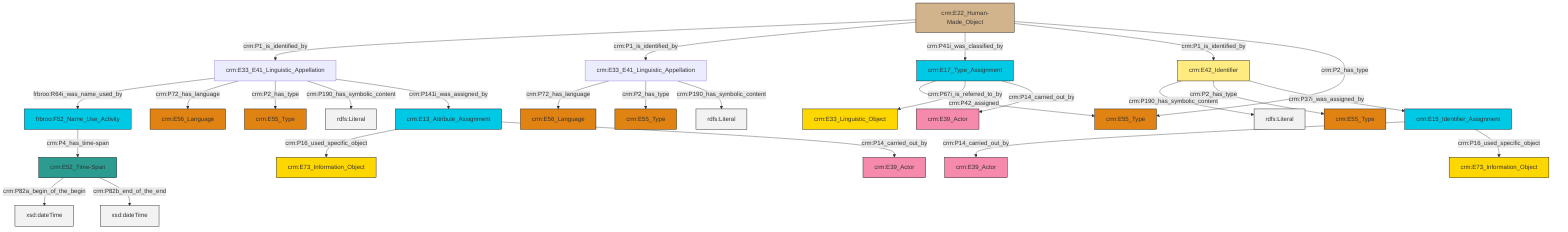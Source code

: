 graph TD
classDef Literal fill:#f2f2f2,stroke:#000000;
classDef CRM_Entity fill:#FFFFFF,stroke:#000000;
classDef Temporal_Entity fill:#00C9E6, stroke:#000000;
classDef Type fill:#E18312, stroke:#000000;
classDef Time-Span fill:#2C9C91, stroke:#000000;
classDef Appellation fill:#FFEB7F, stroke:#000000;
classDef Place fill:#008836, stroke:#000000;
classDef Persistent_Item fill:#B266B2, stroke:#000000;
classDef Conceptual_Object fill:#FFD700, stroke:#000000;
classDef Physical_Thing fill:#D2B48C, stroke:#000000;
classDef Actor fill:#f58aad, stroke:#000000;
classDef PC_Classes fill:#4ce600, stroke:#000000;
classDef Multi fill:#cccccc,stroke:#000000;

0["crm:E15_Identifier_Assignment"]:::Temporal_Entity -->|crm:P14_carried_out_by| 1["crm:E39_Actor"]:::Actor
2["crm:E17_Type_Assignment"]:::Temporal_Entity -->|crm:P42_assigned| 3["crm:E55_Type"]:::Type
4["crm:E33_E41_Linguistic_Appellation"]:::Default -->|frbroo:R64i_was_name_used_by| 5["frbroo:F52_Name_Use_Activity"]:::Temporal_Entity
2["crm:E17_Type_Assignment"]:::Temporal_Entity -->|crm:P67i_is_referred_to_by| 6["crm:E33_Linguistic_Object"]:::Conceptual_Object
7["crm:E22_Human-Made_Object"]:::Physical_Thing -->|crm:P1_is_identified_by| 4["crm:E33_E41_Linguistic_Appellation"]:::Default
4["crm:E33_E41_Linguistic_Appellation"]:::Default -->|crm:P72_has_language| 8["crm:E56_Language"]:::Type
5["frbroo:F52_Name_Use_Activity"]:::Temporal_Entity -->|crm:P4_has_time-span| 9["crm:E52_Time-Span"]:::Time-Span
7["crm:E22_Human-Made_Object"]:::Physical_Thing -->|crm:P1_is_identified_by| 10["crm:E33_E41_Linguistic_Appellation"]:::Default
10["crm:E33_E41_Linguistic_Appellation"]:::Default -->|crm:P72_has_language| 11["crm:E56_Language"]:::Type
4["crm:E33_E41_Linguistic_Appellation"]:::Default -->|crm:P2_has_type| 12["crm:E55_Type"]:::Type
10["crm:E33_E41_Linguistic_Appellation"]:::Default -->|crm:P2_has_type| 15["crm:E55_Type"]:::Type
9["crm:E52_Time-Span"]:::Time-Span -->|crm:P82a_begin_of_the_begin| 18[xsd:dateTime]:::Literal
4["crm:E33_E41_Linguistic_Appellation"]:::Default -->|crm:P190_has_symbolic_content| 19[rdfs:Literal]:::Literal
7["crm:E22_Human-Made_Object"]:::Physical_Thing -->|crm:P41i_was_classified_by| 2["crm:E17_Type_Assignment"]:::Temporal_Entity
7["crm:E22_Human-Made_Object"]:::Physical_Thing -->|crm:P1_is_identified_by| 21["crm:E42_Identifier"]:::Appellation
26["crm:E13_Attribute_Assignment"]:::Temporal_Entity -->|crm:P16_used_specific_object| 16["crm:E73_Information_Object"]:::Conceptual_Object
21["crm:E42_Identifier"]:::Appellation -->|crm:P190_has_symbolic_content| 31[rdfs:Literal]:::Literal
26["crm:E13_Attribute_Assignment"]:::Temporal_Entity -->|crm:P14_carried_out_by| 28["crm:E39_Actor"]:::Actor
21["crm:E42_Identifier"]:::Appellation -->|crm:P2_has_type| 35["crm:E55_Type"]:::Type
0["crm:E15_Identifier_Assignment"]:::Temporal_Entity -->|crm:P16_used_specific_object| 33["crm:E73_Information_Object"]:::Conceptual_Object
21["crm:E42_Identifier"]:::Appellation -->|crm:P37i_was_assigned_by| 0["crm:E15_Identifier_Assignment"]:::Temporal_Entity
7["crm:E22_Human-Made_Object"]:::Physical_Thing -->|crm:P2_has_type| 3["crm:E55_Type"]:::Type
2["crm:E17_Type_Assignment"]:::Temporal_Entity -->|crm:P14_carried_out_by| 13["crm:E39_Actor"]:::Actor
4["crm:E33_E41_Linguistic_Appellation"]:::Default -->|crm:P141i_was_assigned_by| 26["crm:E13_Attribute_Assignment"]:::Temporal_Entity
10["crm:E33_E41_Linguistic_Appellation"]:::Default -->|crm:P190_has_symbolic_content| 44[rdfs:Literal]:::Literal
9["crm:E52_Time-Span"]:::Time-Span -->|crm:P82b_end_of_the_end| 45[xsd:dateTime]:::Literal